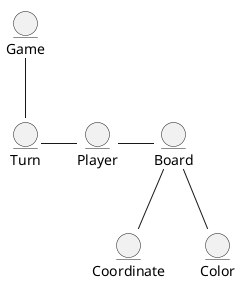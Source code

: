 @startuml modelsClass
control hola

entity  Game
entity  Board
entity  Player
entity  Turn
entity  Coordinate
entity  Color


Game -d- Turn
Turn -r- Player
Player -r- Board
Board -- Coordinate
Board -- Color

hide hola

@enduml